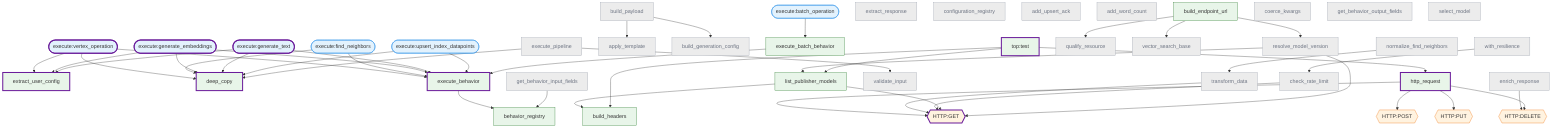 flowchart TD
  execute_batch_operation([execute:batch_operation])
  execute_batch_behavior[execute_batch_behavior]
  execute_vertex_operation([execute:vertex_operation])
  extract_user_config[extract_user_config]
  deep_copy[deep_copy]
  execute_behavior[execute_behavior]
  execute_find_neighbors([execute:find_neighbors])
  execute_generate_embeddings([execute:generate_embeddings])
  execute_generate_text([execute:generate_text])
  execute_upsert_index_datapoints([execute:upsert_index_datapoints])
  build_payload[build_payload]
  apply_template[apply_template]
  build_generation_config[build_generation_config]
  enrich_response[enrich_response]
  HTTP_DELETE{{HTTP:DELETE}}
  extract_response[extract_response]
  http_request[http_request]
  HTTP_GET{{HTTP:GET}}
  HTTP_POST{{HTTP:POST}}
  HTTP_PUT{{HTTP:PUT}}
  transform_data[transform_data]
  validate_input[validate_input]
  with_resilience[with_resilience]
  check_rate_limit[check_rate_limit]
  execute_pipeline[execute_pipeline]
  behavior_registry[behavior_registry]
  configuration_registry[configuration_registry]
  add_upsert_ack[add_upsert_ack]
  add_word_count[add_word_count]
  build_endpoint_url[build_endpoint_url]
  qualify_resource[qualify_resource]
  vector_search_base[vector_search_base]
  resolve_model_version[resolve_model_version]
  build_headers[build_headers]
  coerce_kwargs[coerce_kwargs]
  get_behavior_input_fields[get_behavior_input_fields]
  get_behavior_output_fields[get_behavior_output_fields]
  list_publisher_models[list_publisher_models]
  normalize_find_neighbors[normalize_find_neighbors]
  select_model[select_model]
  top_test[top:test]
  execute_batch_operation --> execute_batch_behavior
  execute_vertex_operation --> extract_user_config
  execute_vertex_operation --> deep_copy
  execute_vertex_operation --> execute_behavior
  execute_find_neighbors --> execute_behavior
  execute_find_neighbors --> deep_copy
  execute_generate_embeddings --> extract_user_config
  execute_generate_embeddings --> deep_copy
  execute_generate_embeddings --> execute_behavior
  execute_generate_text --> extract_user_config
  execute_generate_text --> deep_copy
  execute_generate_text --> execute_behavior
  execute_upsert_index_datapoints --> execute_behavior
  execute_upsert_index_datapoints --> deep_copy
  build_payload --> apply_template
  build_payload --> build_generation_config
  enrich_response --> HTTP_DELETE
  http_request --> HTTP_GET
  http_request --> HTTP_POST
  http_request --> HTTP_PUT
  http_request --> HTTP_DELETE
  transform_data --> HTTP_GET
  with_resilience --> check_rate_limit
  execute_pipeline --> deep_copy
  execute_pipeline --> validate_input
  execute_behavior --> behavior_registry
  build_endpoint_url --> qualify_resource
  build_endpoint_url --> vector_search_base
  build_endpoint_url --> resolve_model_version
  check_rate_limit --> HTTP_GET
  execute_batch_behavior --> execute_behavior
  get_behavior_input_fields --> behavior_registry
  list_publisher_models --> build_headers
  list_publisher_models --> HTTP_GET
  normalize_find_neighbors --> transform_data
  resolve_model_version --> list_publisher_models
  resolve_model_version --> HTTP_GET
  top_test --> list_publisher_models
  top_test --> http_request
  top_test --> build_headers
  classDef action fill:#E3F2FD,stroke:#1E88E5,stroke-width:1px;
  classDef method fill:#E8F5E9,stroke:#2E7D32,stroke-width:1px;
  classDef http   fill:#FFF3E0,stroke:#EF6C00,stroke-width:1px;
  classDef hot stroke:#6A1B9A,stroke-width:3px;
  classDef cycle stroke:#C62828,stroke-width:3px;
  classDef unused fill:#ECECEC,color:#6B7280,stroke:#9CA3AF;
  classDef undef stroke-dasharray:4 2,stroke:#EF4444;
  class execute_batch_operation action;
  class execute_vertex_operation action;
  class execute_find_neighbors action;
  class execute_generate_embeddings action;
  class execute_generate_text action;
  class execute_upsert_index_datapoints action;
  class execute_batch_behavior method;
  class extract_user_config method;
  class deep_copy method;
  class execute_behavior method;
  class build_payload method;
  class apply_template method;
  class build_generation_config method;
  class enrich_response method;
  class extract_response method;
  class http_request method;
  class transform_data method;
  class validate_input method;
  class with_resilience method;
  class check_rate_limit method;
  class execute_pipeline method;
  class behavior_registry method;
  class configuration_registry method;
  class add_upsert_ack method;
  class add_word_count method;
  class build_endpoint_url method;
  class qualify_resource method;
  class vector_search_base method;
  class resolve_model_version method;
  class build_headers method;
  class coerce_kwargs method;
  class get_behavior_input_fields method;
  class get_behavior_output_fields method;
  class list_publisher_models method;
  class normalize_find_neighbors method;
  class select_model method;
  class top_test method;
  class HTTP_DELETE http;
  class HTTP_GET http;
  class HTTP_POST http;
  class HTTP_PUT http;
  class execute_vertex_operation hot;
  class extract_user_config hot;
  class deep_copy hot;
  class execute_behavior hot;
  class execute_generate_embeddings hot;
  class execute_generate_text hot;
  class build_payload unused;
  class apply_template unused;
  class build_generation_config unused;
  class enrich_response unused;
  class extract_response unused;
  class http_request hot;
  class HTTP_GET hot;
  class transform_data unused;
  class validate_input unused;
  class with_resilience unused;
  class check_rate_limit unused;
  class execute_pipeline unused;
  class configuration_registry unused;
  class add_upsert_ack unused;
  class add_word_count unused;
  class build_endpoint_url hot,unused;
  class qualify_resource unused;
  class vector_search_base unused;
  class resolve_model_version unused;
  class coerce_kwargs unused;
  class get_behavior_input_fields unused;
  class get_behavior_output_fields unused;
  class normalize_find_neighbors unused;
  class select_model unused;
  class top_test hot;